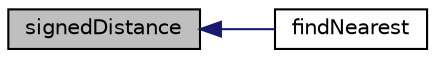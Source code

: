 digraph "signedDistance"
{
  bgcolor="transparent";
  edge [fontname="Helvetica",fontsize="10",labelfontname="Helvetica",labelfontsize="10"];
  node [fontname="Helvetica",fontsize="10",shape=record];
  rankdir="LR";
  Node231 [label="signedDistance",height=0.2,width=0.4,color="black", fillcolor="grey75", style="filled", fontcolor="black"];
  Node231 -> Node232 [dir="back",color="midnightblue",fontsize="10",style="solid",fontname="Helvetica"];
  Node232 [label="findNearest",height=0.2,width=0.4,color="black",URL="$a26385.html#a020a5e8c5c01d3a94ff1c26c72efec2d",tooltip="Find nearest points to a specific region of the surface. "];
}
